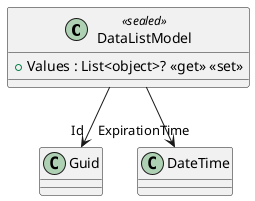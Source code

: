 @startuml
class DataListModel <<sealed>> {
    + Values : List<object>? <<get>> <<set>>
}
DataListModel --> "Id" Guid
DataListModel --> "ExpirationTime" DateTime
@enduml
